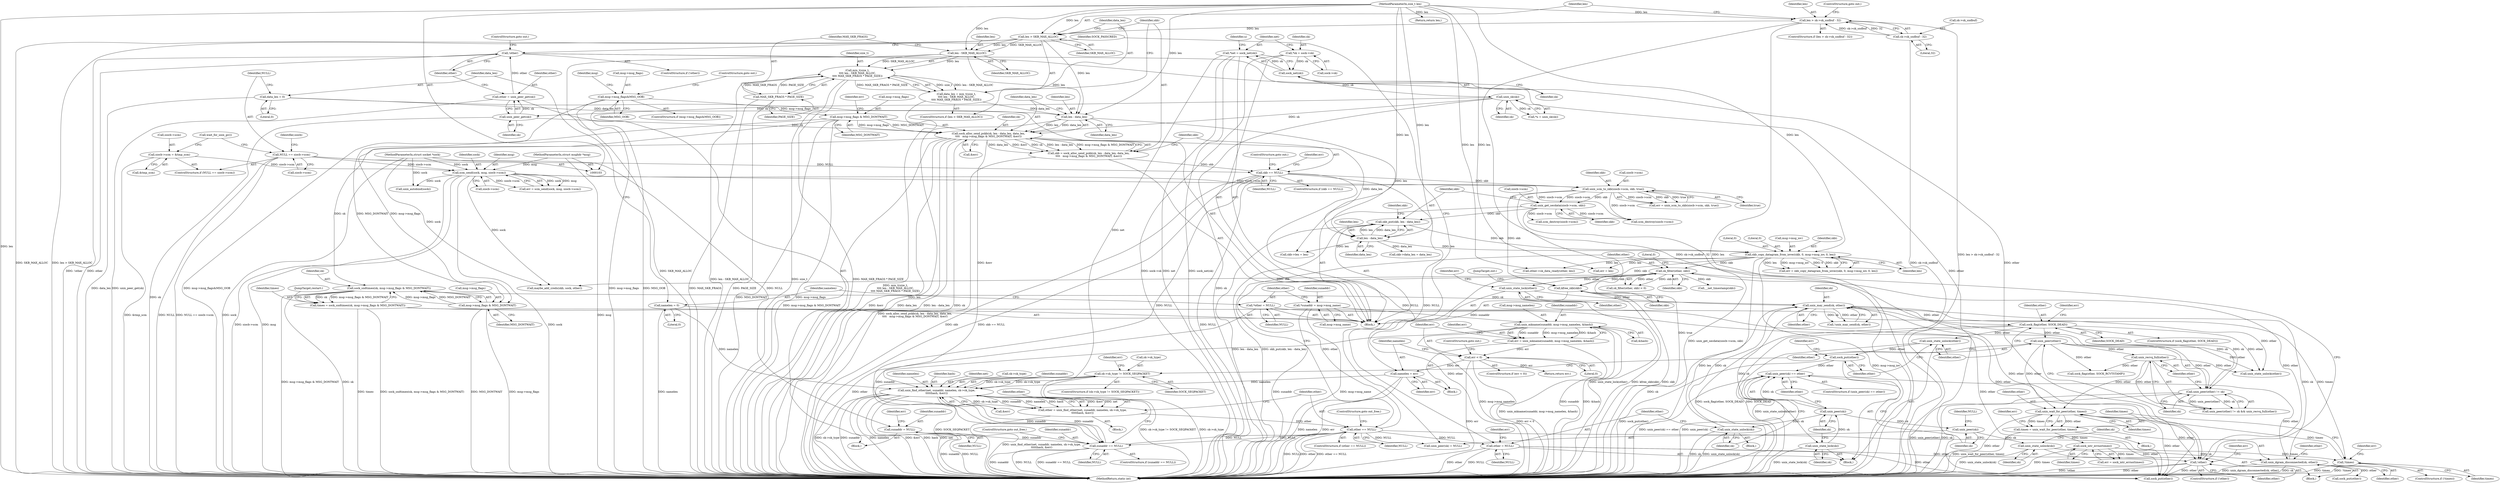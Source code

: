 digraph "0_linux_e0e3cea46d31d23dc40df0a49a7a2c04fe8edfea_0@API" {
"1000566" [label="(Call,kfree_skb(skb))"];
"1000338" [label="(Call,skb_copy_datagram_from_iovec(skb, 0, msg->msg_iov, 0, len))"];
"1000321" [label="(Call,skb_put(skb, len - data_len))"];
"1000316" [label="(Call,unix_get_secdata(siocb->scm, skb))"];
"1000300" [label="(Call,unix_scm_to_skb(siocb->scm, skb, true))"];
"1000169" [label="(Call,scm_send(sock, msg, siocb->scm))"];
"1000105" [label="(MethodParameterIn,struct socket *sock)"];
"1000106" [label="(MethodParameterIn,struct msghdr *msg)"];
"1000155" [label="(Call,NULL == siocb->scm)"];
"1000160" [label="(Call,siocb->scm = &tmp_scm)"];
"1000294" [label="(Call,skb == NULL)"];
"1000278" [label="(Call,skb = sock_alloc_send_pskb(sk, len - data_len, data_len,\n\t\t\t\t   msg->msg_flags & MSG_DONTWAIT, &err))"];
"1000280" [label="(Call,sock_alloc_send_pskb(sk, len - data_len, data_len,\n\t\t\t\t   msg->msg_flags & MSG_DONTWAIT, &err))"];
"1000225" [label="(Call,unix_peer_get(sk))"];
"1000128" [label="(Call,unix_sk(sk))"];
"1000123" [label="(Call,sock_net(sk))"];
"1000115" [label="(Call,*sk = sock->sk)"];
"1000282" [label="(Call,len - data_len)"];
"1000265" [label="(Call,len > SKB_MAX_ALLOC)"];
"1000256" [label="(Call,len > sk->sk_sndbuf - 32)"];
"1000107" [label="(MethodParameterIn,size_t len)"];
"1000258" [label="(Call,sk->sk_sndbuf - 32)"];
"1000272" [label="(Call,len - SKB_MAX_ALLOC)"];
"1000268" [label="(Call,data_len = min_t(size_t,\n\t\t\t\t len - SKB_MAX_ALLOC,\n\t\t\t\t MAX_SKB_FRAGS * PAGE_SIZE))"];
"1000270" [label="(Call,min_t(size_t,\n\t\t\t\t len - SKB_MAX_ALLOC,\n\t\t\t\t MAX_SKB_FRAGS * PAGE_SIZE))"];
"1000275" [label="(Call,MAX_SKB_FRAGS * PAGE_SIZE)"];
"1000151" [label="(Call,data_len = 0)"];
"1000286" [label="(Call,msg->msg_flags & MSG_DONTWAIT)"];
"1000186" [label="(Call,msg->msg_flags&MSG_OOB)"];
"1000323" [label="(Call,len - data_len)"];
"1000391" [label="(Call,sk_filter(other, skb))"];
"1000360" [label="(Call,!other)"];
"1000508" [label="(Call,unix_wait_for_peer(other, timeo))"];
"1000494" [label="(Call,unix_recvq_full(other))"];
"1000491" [label="(Call,unix_peer(other))"];
"1000413" [label="(Call,sock_flag(other, SOCK_DEAD))"];
"1000408" [label="(Call,unix_may_send(sk, other))"];
"1000490" [label="(Call,unix_peer(other) != sk)"];
"1000449" [label="(Call,unix_state_unlock(sk))"];
"1000428" [label="(Call,unix_peer(sk))"];
"1000424" [label="(Call,unix_state_lock(sk))"];
"1000351" [label="(Call,sock_sndtimeo(sk, msg->msg_flags & MSG_DONTWAIT))"];
"1000353" [label="(Call,msg->msg_flags & MSG_DONTWAIT)"];
"1000438" [label="(Call,unix_dgram_disconnected(sk, other))"];
"1000436" [label="(Call,unix_state_unlock(sk))"];
"1000433" [label="(Call,unix_peer(sk))"];
"1000427" [label="(Call,unix_peer(sk) == other)"];
"1000419" [label="(Call,sock_put(other))"];
"1000417" [label="(Call,unix_state_unlock(other))"];
"1000400" [label="(Call,unix_state_lock(other))"];
"1000498" [label="(Call,!timeo)"];
"1000513" [label="(Call,sock_intr_errno(timeo))"];
"1000506" [label="(Call,timeo = unix_wait_for_peer(other, timeo))"];
"1000349" [label="(Call,timeo = sock_sndtimeo(sk, msg->msg_flags & MSG_DONTWAIT))"];
"1000228" [label="(Call,!other)"];
"1000223" [label="(Call,other = unix_peer_get(sk))"];
"1000451" [label="(Call,other = NULL)"];
"1000385" [label="(Call,other == NULL)"];
"1000372" [label="(Call,other = unix_find_other(net, sunaddr, namelen, sk->sk_type,\n\t\t\t\t\thash, &err))"];
"1000374" [label="(Call,unix_find_other(net, sunaddr, namelen, sk->sk_type,\n\t\t\t\t\thash, &err))"];
"1000121" [label="(Call,*net = sock_net(sk))"];
"1000368" [label="(Call,sunaddr == NULL)"];
"1000199" [label="(Call,unix_mkname(sunaddr, msg->msg_namelen, &hash))"];
"1000131" [label="(Call,*sunaddr = msg->msg_name)"];
"1000216" [label="(Call,sunaddr = NULL)"];
"1000141" [label="(Call,namelen = 0)"];
"1000211" [label="(Call,namelen = err)"];
"1000207" [label="(Call,err < 0)"];
"1000197" [label="(Call,err = unix_mkname(sunaddr, msg->msg_namelen, &hash))"];
"1000470" [label="(Call,sk->sk_type != SOCK_SEQPACKET)"];
"1000137" [label="(Call,*other = NULL)"];
"1000292" [label="(Identifier,err)"];
"1000509" [label="(Identifier,other)"];
"1000326" [label="(Call,skb->data_len = data_len)"];
"1000385" [label="(Call,other == NULL)"];
"1000128" [label="(Call,unix_sk(sk))"];
"1000349" [label="(Call,timeo = sock_sndtimeo(sk, msg->msg_flags & MSG_DONTWAIT))"];
"1000220" [label="(Identifier,err)"];
"1000258" [label="(Call,sk->sk_sndbuf - 32)"];
"1000151" [label="(Call,data_len = 0)"];
"1000186" [label="(Call,msg->msg_flags&MSG_OOB)"];
"1000257" [label="(Identifier,len)"];
"1000273" [label="(Identifier,len)"];
"1000362" [label="(Block,)"];
"1000422" [label="(Identifier,err)"];
"1000137" [label="(Call,*other = NULL)"];
"1000212" [label="(Identifier,namelen)"];
"1000270" [label="(Call,min_t(size_t,\n\t\t\t\t len - SKB_MAX_ALLOC,\n\t\t\t\t MAX_SKB_FRAGS * PAGE_SIZE))"];
"1000386" [label="(Identifier,other)"];
"1000373" [label="(Identifier,other)"];
"1000381" [label="(Identifier,hash)"];
"1000301" [label="(Call,siocb->scm)"];
"1000498" [label="(Call,!timeo)"];
"1000117" [label="(Call,sock->sk)"];
"1000277" [label="(Identifier,PAGE_SIZE)"];
"1000141" [label="(Call,namelen = 0)"];
"1000213" [label="(Identifier,err)"];
"1000210" [label="(ControlStructure,goto out;)"];
"1000156" [label="(Identifier,NULL)"];
"1000271" [label="(Identifier,size_t)"];
"1000290" [label="(Identifier,MSG_DONTWAIT)"];
"1000494" [label="(Call,unix_recvq_full(other))"];
"1000390" [label="(Call,sk_filter(other, skb) < 0)"];
"1000441" [label="(Call,sock_put(other))"];
"1000124" [label="(Identifier,sk)"];
"1000511" [label="(Call,err = sock_intr_errno(timeo))"];
"1000211" [label="(Call,namelen = err)"];
"1000410" [label="(Identifier,other)"];
"1000217" [label="(Identifier,sunaddr)"];
"1000573" [label="(Call,scm_destroy(siocb->scm))"];
"1000344" [label="(Literal,0)"];
"1000162" [label="(Identifier,siocb)"];
"1000265" [label="(Call,len > SKB_MAX_ALLOC)"];
"1000304" [label="(Identifier,skb)"];
"1000470" [label="(Call,sk->sk_type != SOCK_SEQPACKET)"];
"1000514" [label="(Identifier,timeo)"];
"1000228" [label="(Call,!other)"];
"1000275" [label="(Call,MAX_SKB_FRAGS * PAGE_SIZE)"];
"1000116" [label="(Identifier,sk)"];
"1000426" [label="(ControlStructure,if (unix_peer(sk) == other))"];
"1000154" [label="(ControlStructure,if (NULL == siocb->scm))"];
"1000115" [label="(Call,*sk = sock->sk)"];
"1000571" [label="(Call,sock_put(other))"];
"1000510" [label="(Identifier,timeo)"];
"1000170" [label="(Identifier,sock)"];
"1000132" [label="(Identifier,sunaddr)"];
"1000234" [label="(Identifier,SOCK_PASSCRED)"];
"1000209" [label="(Literal,0)"];
"1000431" [label="(Block,)"];
"1000328" [label="(Identifier,skb)"];
"1000352" [label="(Identifier,sk)"];
"1000123" [label="(Call,sock_net(sk))"];
"1000227" [label="(ControlStructure,if (!other))"];
"1000568" [label="(JumpTarget,out:)"];
"1000325" [label="(Identifier,data_len)"];
"1000512" [label="(Identifier,err)"];
"1000126" [label="(Call,*u = unix_sk(sk))"];
"1000287" [label="(Call,msg->msg_flags)"];
"1000321" [label="(Call,skb_put(skb, len - data_len))"];
"1000247" [label="(Call,unix_autobind(sock))"];
"1000495" [label="(Identifier,other)"];
"1000401" [label="(Identifier,other)"];
"1000367" [label="(ControlStructure,if (sunaddr == NULL))"];
"1000297" [label="(ControlStructure,goto out;)"];
"1000291" [label="(Call,&err)"];
"1000167" [label="(Call,err = scm_send(sock, msg, siocb->scm))"];
"1000256" [label="(Call,len > sk->sk_sndbuf - 32)"];
"1000331" [label="(Call,skb->len = len)"];
"1000513" [label="(Call,sock_intr_errno(timeo))"];
"1000496" [label="(Block,)"];
"1000215" [label="(Block,)"];
"1000371" [label="(ControlStructure,goto out_free;)"];
"1000143" [label="(Literal,0)"];
"1000206" [label="(ControlStructure,if (err < 0))"];
"1000171" [label="(Identifier,msg)"];
"1000414" [label="(Identifier,other)"];
"1000323" [label="(Call,len - data_len)"];
"1000453" [label="(Identifier,NULL)"];
"1000340" [label="(Literal,0)"];
"1000432" [label="(Call,unix_peer(sk) = NULL)"];
"1000161" [label="(Call,siocb->scm)"];
"1000142" [label="(Identifier,namelen)"];
"1000164" [label="(Call,&tmp_scm)"];
"1000160" [label="(Call,siocb->scm = &tmp_scm)"];
"1000169" [label="(Call,scm_send(sock, msg, siocb->scm))"];
"1000216" [label="(Call,sunaddr = NULL)"];
"1000492" [label="(Identifier,other)"];
"1000200" [label="(Identifier,sunaddr)"];
"1000264" [label="(ControlStructure,if (len > SKB_MAX_ALLOC))"];
"1000477" [label="(Identifier,err)"];
"1000452" [label="(Identifier,other)"];
"1000375" [label="(Identifier,net)"];
"1000341" [label="(Call,msg->msg_iov)"];
"1000489" [label="(Call,unix_peer(other) != sk && unix_recvq_full(other))"];
"1000433" [label="(Call,unix_peer(sk))"];
"1000451" [label="(Call,other = NULL)"];
"1000407" [label="(Call,!unix_may_send(sk, other))"];
"1000428" [label="(Call,unix_peer(sk))"];
"1000400" [label="(Call,unix_state_lock(other))"];
"1000272" [label="(Call,len - SKB_MAX_ALLOC)"];
"1000226" [label="(Identifier,sk)"];
"1000263" [label="(ControlStructure,goto out;)"];
"1000438" [label="(Call,unix_dgram_disconnected(sk, other))"];
"1000361" [label="(Identifier,other)"];
"1000378" [label="(Call,sk->sk_type)"];
"1000521" [label="(Call,sock_flag(other, SOCK_RCVTSTAMP))"];
"1000351" [label="(Call,sock_sndtimeo(sk, msg->msg_flags & MSG_DONTWAIT))"];
"1000425" [label="(Identifier,sk)"];
"1000296" [label="(Identifier,NULL)"];
"1000285" [label="(Identifier,data_len)"];
"1000436" [label="(Call,unix_state_unlock(sk))"];
"1000279" [label="(Identifier,skb)"];
"1000497" [label="(ControlStructure,if (!timeo))"];
"1000387" [label="(Identifier,NULL)"];
"1000370" [label="(Identifier,NULL)"];
"1000437" [label="(Identifier,sk)"];
"1000224" [label="(Identifier,other)"];
"1000490" [label="(Call,unix_peer(other) != sk)"];
"1000427" [label="(Call,unix_peer(sk) == other)"];
"1000345" [label="(Identifier,len)"];
"1000491" [label="(Call,unix_peer(other))"];
"1000122" [label="(Identifier,net)"];
"1000281" [label="(Identifier,sk)"];
"1000294" [label="(Call,skb == NULL)"];
"1000360" [label="(Call,!other)"];
"1000372" [label="(Call,other = unix_find_other(net, sunaddr, namelen, sk->sk_type,\n\t\t\t\t\thash, &err))"];
"1000448" [label="(Block,)"];
"1000155" [label="(Call,NULL == siocb->scm)"];
"1000157" [label="(Call,siocb->scm)"];
"1000204" [label="(Call,&hash)"];
"1000305" [label="(Identifier,true)"];
"1000190" [label="(Identifier,MSG_OOB)"];
"1000359" [label="(ControlStructure,if (!other))"];
"1000474" [label="(Identifier,SOCK_SEQPACKET)"];
"1000449" [label="(Call,unix_state_unlock(sk))"];
"1000108" [label="(Block,)"];
"1000354" [label="(Call,msg->msg_flags)"];
"1000320" [label="(Identifier,skb)"];
"1000299" [label="(Identifier,err)"];
"1000393" [label="(Identifier,skb)"];
"1000409" [label="(Identifier,sk)"];
"1000300" [label="(Call,unix_scm_to_skb(siocb->scm, skb, true))"];
"1000153" [label="(Literal,0)"];
"1000230" [label="(ControlStructure,goto out;)"];
"1000376" [label="(Identifier,sunaddr)"];
"1000131" [label="(Call,*sunaddr = msg->msg_name)"];
"1000567" [label="(Identifier,skb)"];
"1000107" [label="(MethodParameterIn,size_t len)"];
"1000560" [label="(Return,return len;)"];
"1000127" [label="(Identifier,u)"];
"1000133" [label="(Call,msg->msg_name)"];
"1000106" [label="(MethodParameterIn,struct msghdr *msg)"];
"1000563" [label="(Call,unix_state_unlock(other))"];
"1000282" [label="(Call,len - data_len)"];
"1000269" [label="(Identifier,data_len)"];
"1000338" [label="(Call,skb_copy_datagram_from_iovec(skb, 0, msg->msg_iov, 0, len))"];
"1000507" [label="(Identifier,timeo)"];
"1000268" [label="(Call,data_len = min_t(size_t,\n\t\t\t\t len - SKB_MAX_ALLOC,\n\t\t\t\t MAX_SKB_FRAGS * PAGE_SIZE))"];
"1000358" [label="(JumpTarget,restart:)"];
"1000283" [label="(Identifier,len)"];
"1000368" [label="(Call,sunaddr == NULL)"];
"1000274" [label="(Identifier,SKB_MAX_ALLOC)"];
"1000280" [label="(Call,sock_alloc_send_pskb(sk, len - data_len, data_len,\n\t\t\t\t   msg->msg_flags & MSG_DONTWAIT, &err))"];
"1000152" [label="(Identifier,data_len)"];
"1000408" [label="(Call,unix_may_send(sk, other))"];
"1000420" [label="(Identifier,other)"];
"1000276" [label="(Identifier,MAX_SKB_FRAGS)"];
"1000524" [label="(Call,__net_timestamp(skb))"];
"1000417" [label="(Call,unix_state_unlock(other))"];
"1000317" [label="(Call,siocb->scm)"];
"1000105" [label="(MethodParameterIn,struct socket *sock)"];
"1000336" [label="(Call,err = skb_copy_datagram_from_iovec(skb, 0, msg->msg_iov, 0, len))"];
"1000394" [label="(Literal,0)"];
"1000259" [label="(Call,sk->sk_sndbuf)"];
"1000208" [label="(Identifier,err)"];
"1000262" [label="(Literal,32)"];
"1000403" [label="(Identifier,err)"];
"1000121" [label="(Call,*net = sock_net(sk))"];
"1000579" [label="(MethodReturn,static int)"];
"1000384" [label="(ControlStructure,if (other == NULL))"];
"1000324" [label="(Identifier,len)"];
"1000392" [label="(Identifier,other)"];
"1000364" [label="(Identifier,err)"];
"1000369" [label="(Identifier,sunaddr)"];
"1000278" [label="(Call,skb = sock_alloc_send_pskb(sk, len - data_len, data_len,\n\t\t\t\t   msg->msg_flags & MSG_DONTWAIT, &err))"];
"1000439" [label="(Identifier,sk)"];
"1000197" [label="(Call,err = unix_mkname(sunaddr, msg->msg_namelen, &hash))"];
"1000166" [label="(Call,wait_for_unix_gc())"];
"1000139" [label="(Identifier,NULL)"];
"1000388" [label="(ControlStructure,goto out_free;)"];
"1000382" [label="(Call,&err)"];
"1000198" [label="(Identifier,err)"];
"1000413" [label="(Call,sock_flag(other, SOCK_DEAD))"];
"1000196" [label="(Block,)"];
"1000374" [label="(Call,unix_find_other(net, sunaddr, namelen, sk->sk_type,\n\t\t\t\t\thash, &err))"];
"1000316" [label="(Call,unix_get_secdata(siocb->scm, skb))"];
"1000526" [label="(Call,maybe_add_creds(skb, sock, other))"];
"1000267" [label="(Identifier,SKB_MAX_ALLOC)"];
"1000191" [label="(ControlStructure,goto out;)"];
"1000577" [label="(Return,return err;)"];
"1000424" [label="(Call,unix_state_lock(sk))"];
"1000223" [label="(Call,other = unix_peer_get(sk))"];
"1000194" [label="(Identifier,msg)"];
"1000416" [label="(Block,)"];
"1000284" [label="(Identifier,data_len)"];
"1000225" [label="(Call,unix_peer_get(sk))"];
"1000295" [label="(Identifier,skb)"];
"1000499" [label="(Identifier,timeo)"];
"1000502" [label="(Identifier,err)"];
"1000286" [label="(Call,msg->msg_flags & MSG_DONTWAIT)"];
"1000471" [label="(Call,sk->sk_type)"];
"1000353" [label="(Call,msg->msg_flags & MSG_DONTWAIT)"];
"1000418" [label="(Identifier,other)"];
"1000138" [label="(Identifier,other)"];
"1000298" [label="(Call,err = unix_scm_to_skb(siocb->scm, skb, true))"];
"1000391" [label="(Call,sk_filter(other, skb))"];
"1000419" [label="(Call,sock_put(other))"];
"1000396" [label="(Call,err = len)"];
"1000129" [label="(Identifier,sk)"];
"1000229" [label="(Identifier,other)"];
"1000266" [label="(Identifier,len)"];
"1000556" [label="(Call,scm_destroy(siocb->scm))"];
"1000508" [label="(Call,unix_wait_for_peer(other, timeo))"];
"1000207" [label="(Call,err < 0)"];
"1000187" [label="(Call,msg->msg_flags)"];
"1000506" [label="(Call,timeo = unix_wait_for_peer(other, timeo))"];
"1000293" [label="(ControlStructure,if (skb == NULL))"];
"1000377" [label="(Identifier,namelen)"];
"1000255" [label="(ControlStructure,if (len > sk->sk_sndbuf - 32))"];
"1000429" [label="(Identifier,sk)"];
"1000322" [label="(Identifier,skb)"];
"1000551" [label="(Call,other->sk_data_ready(other, len))"];
"1000493" [label="(Identifier,sk)"];
"1000350" [label="(Identifier,timeo)"];
"1000434" [label="(Identifier,sk)"];
"1000201" [label="(Call,msg->msg_namelen)"];
"1000450" [label="(Identifier,sk)"];
"1000430" [label="(Identifier,other)"];
"1000412" [label="(ControlStructure,if (sock_flag(other, SOCK_DEAD)))"];
"1000440" [label="(Identifier,other)"];
"1000357" [label="(Identifier,MSG_DONTWAIT)"];
"1000455" [label="(Identifier,err)"];
"1000218" [label="(Identifier,NULL)"];
"1000566" [label="(Call,kfree_skb(skb))"];
"1000339" [label="(Identifier,skb)"];
"1000469" [label="(ControlStructure,if (sk->sk_type != SOCK_SEQPACKET))"];
"1000415" [label="(Identifier,SOCK_DEAD)"];
"1000459" [label="(Identifier,err)"];
"1000172" [label="(Call,siocb->scm)"];
"1000185" [label="(ControlStructure,if (msg->msg_flags&MSG_OOB))"];
"1000442" [label="(Identifier,other)"];
"1000199" [label="(Call,unix_mkname(sunaddr, msg->msg_namelen, &hash))"];
"1000435" [label="(Identifier,NULL)"];
"1000566" -> "1000108"  [label="AST: "];
"1000566" -> "1000567"  [label="CFG: "];
"1000567" -> "1000566"  [label="AST: "];
"1000568" -> "1000566"  [label="CFG: "];
"1000566" -> "1000579"  [label="DDG: kfree_skb(skb)"];
"1000566" -> "1000579"  [label="DDG: skb"];
"1000338" -> "1000566"  [label="DDG: skb"];
"1000300" -> "1000566"  [label="DDG: skb"];
"1000391" -> "1000566"  [label="DDG: skb"];
"1000338" -> "1000336"  [label="AST: "];
"1000338" -> "1000345"  [label="CFG: "];
"1000339" -> "1000338"  [label="AST: "];
"1000340" -> "1000338"  [label="AST: "];
"1000341" -> "1000338"  [label="AST: "];
"1000344" -> "1000338"  [label="AST: "];
"1000345" -> "1000338"  [label="AST: "];
"1000336" -> "1000338"  [label="CFG: "];
"1000338" -> "1000579"  [label="DDG: len"];
"1000338" -> "1000579"  [label="DDG: msg->msg_iov"];
"1000338" -> "1000336"  [label="DDG: len"];
"1000338" -> "1000336"  [label="DDG: msg->msg_iov"];
"1000338" -> "1000336"  [label="DDG: 0"];
"1000338" -> "1000336"  [label="DDG: skb"];
"1000321" -> "1000338"  [label="DDG: skb"];
"1000107" -> "1000338"  [label="DDG: len"];
"1000323" -> "1000338"  [label="DDG: len"];
"1000338" -> "1000391"  [label="DDG: skb"];
"1000338" -> "1000396"  [label="DDG: len"];
"1000338" -> "1000551"  [label="DDG: len"];
"1000321" -> "1000108"  [label="AST: "];
"1000321" -> "1000323"  [label="CFG: "];
"1000322" -> "1000321"  [label="AST: "];
"1000323" -> "1000321"  [label="AST: "];
"1000328" -> "1000321"  [label="CFG: "];
"1000321" -> "1000579"  [label="DDG: len - data_len"];
"1000321" -> "1000579"  [label="DDG: skb_put(skb, len - data_len)"];
"1000316" -> "1000321"  [label="DDG: skb"];
"1000323" -> "1000321"  [label="DDG: len"];
"1000323" -> "1000321"  [label="DDG: data_len"];
"1000316" -> "1000108"  [label="AST: "];
"1000316" -> "1000320"  [label="CFG: "];
"1000317" -> "1000316"  [label="AST: "];
"1000320" -> "1000316"  [label="AST: "];
"1000322" -> "1000316"  [label="CFG: "];
"1000316" -> "1000579"  [label="DDG: unix_get_secdata(siocb->scm, skb)"];
"1000300" -> "1000316"  [label="DDG: siocb->scm"];
"1000300" -> "1000316"  [label="DDG: skb"];
"1000316" -> "1000556"  [label="DDG: siocb->scm"];
"1000316" -> "1000573"  [label="DDG: siocb->scm"];
"1000300" -> "1000298"  [label="AST: "];
"1000300" -> "1000305"  [label="CFG: "];
"1000301" -> "1000300"  [label="AST: "];
"1000304" -> "1000300"  [label="AST: "];
"1000305" -> "1000300"  [label="AST: "];
"1000298" -> "1000300"  [label="CFG: "];
"1000300" -> "1000579"  [label="DDG: true"];
"1000300" -> "1000298"  [label="DDG: siocb->scm"];
"1000300" -> "1000298"  [label="DDG: skb"];
"1000300" -> "1000298"  [label="DDG: true"];
"1000169" -> "1000300"  [label="DDG: siocb->scm"];
"1000294" -> "1000300"  [label="DDG: skb"];
"1000300" -> "1000573"  [label="DDG: siocb->scm"];
"1000169" -> "1000167"  [label="AST: "];
"1000169" -> "1000172"  [label="CFG: "];
"1000170" -> "1000169"  [label="AST: "];
"1000171" -> "1000169"  [label="AST: "];
"1000172" -> "1000169"  [label="AST: "];
"1000167" -> "1000169"  [label="CFG: "];
"1000169" -> "1000579"  [label="DDG: siocb->scm"];
"1000169" -> "1000579"  [label="DDG: msg"];
"1000169" -> "1000579"  [label="DDG: sock"];
"1000169" -> "1000167"  [label="DDG: sock"];
"1000169" -> "1000167"  [label="DDG: msg"];
"1000169" -> "1000167"  [label="DDG: siocb->scm"];
"1000105" -> "1000169"  [label="DDG: sock"];
"1000106" -> "1000169"  [label="DDG: msg"];
"1000155" -> "1000169"  [label="DDG: siocb->scm"];
"1000160" -> "1000169"  [label="DDG: siocb->scm"];
"1000169" -> "1000247"  [label="DDG: sock"];
"1000169" -> "1000526"  [label="DDG: sock"];
"1000169" -> "1000573"  [label="DDG: siocb->scm"];
"1000105" -> "1000103"  [label="AST: "];
"1000105" -> "1000579"  [label="DDG: sock"];
"1000105" -> "1000247"  [label="DDG: sock"];
"1000105" -> "1000526"  [label="DDG: sock"];
"1000106" -> "1000103"  [label="AST: "];
"1000106" -> "1000579"  [label="DDG: msg"];
"1000155" -> "1000154"  [label="AST: "];
"1000155" -> "1000157"  [label="CFG: "];
"1000156" -> "1000155"  [label="AST: "];
"1000157" -> "1000155"  [label="AST: "];
"1000162" -> "1000155"  [label="CFG: "];
"1000166" -> "1000155"  [label="CFG: "];
"1000155" -> "1000579"  [label="DDG: NULL == siocb->scm"];
"1000155" -> "1000579"  [label="DDG: NULL"];
"1000155" -> "1000216"  [label="DDG: NULL"];
"1000155" -> "1000294"  [label="DDG: NULL"];
"1000160" -> "1000154"  [label="AST: "];
"1000160" -> "1000164"  [label="CFG: "];
"1000161" -> "1000160"  [label="AST: "];
"1000164" -> "1000160"  [label="AST: "];
"1000166" -> "1000160"  [label="CFG: "];
"1000160" -> "1000579"  [label="DDG: &tmp_scm"];
"1000294" -> "1000293"  [label="AST: "];
"1000294" -> "1000296"  [label="CFG: "];
"1000295" -> "1000294"  [label="AST: "];
"1000296" -> "1000294"  [label="AST: "];
"1000297" -> "1000294"  [label="CFG: "];
"1000299" -> "1000294"  [label="CFG: "];
"1000294" -> "1000579"  [label="DDG: skb == NULL"];
"1000294" -> "1000579"  [label="DDG: NULL"];
"1000294" -> "1000579"  [label="DDG: skb"];
"1000278" -> "1000294"  [label="DDG: skb"];
"1000294" -> "1000368"  [label="DDG: NULL"];
"1000294" -> "1000432"  [label="DDG: NULL"];
"1000294" -> "1000451"  [label="DDG: NULL"];
"1000278" -> "1000108"  [label="AST: "];
"1000278" -> "1000280"  [label="CFG: "];
"1000279" -> "1000278"  [label="AST: "];
"1000280" -> "1000278"  [label="AST: "];
"1000295" -> "1000278"  [label="CFG: "];
"1000278" -> "1000579"  [label="DDG: sock_alloc_send_pskb(sk, len - data_len, data_len,\n\t\t\t\t   msg->msg_flags & MSG_DONTWAIT, &err)"];
"1000280" -> "1000278"  [label="DDG: data_len"];
"1000280" -> "1000278"  [label="DDG: &err"];
"1000280" -> "1000278"  [label="DDG: sk"];
"1000280" -> "1000278"  [label="DDG: len - data_len"];
"1000280" -> "1000278"  [label="DDG: msg->msg_flags & MSG_DONTWAIT"];
"1000280" -> "1000291"  [label="CFG: "];
"1000281" -> "1000280"  [label="AST: "];
"1000282" -> "1000280"  [label="AST: "];
"1000285" -> "1000280"  [label="AST: "];
"1000286" -> "1000280"  [label="AST: "];
"1000291" -> "1000280"  [label="AST: "];
"1000280" -> "1000579"  [label="DDG: msg->msg_flags & MSG_DONTWAIT"];
"1000280" -> "1000579"  [label="DDG: &err"];
"1000280" -> "1000579"  [label="DDG: data_len"];
"1000280" -> "1000579"  [label="DDG: len - data_len"];
"1000280" -> "1000579"  [label="DDG: sk"];
"1000225" -> "1000280"  [label="DDG: sk"];
"1000128" -> "1000280"  [label="DDG: sk"];
"1000282" -> "1000280"  [label="DDG: len"];
"1000282" -> "1000280"  [label="DDG: data_len"];
"1000286" -> "1000280"  [label="DDG: msg->msg_flags"];
"1000286" -> "1000280"  [label="DDG: MSG_DONTWAIT"];
"1000280" -> "1000323"  [label="DDG: data_len"];
"1000280" -> "1000351"  [label="DDG: sk"];
"1000280" -> "1000374"  [label="DDG: &err"];
"1000225" -> "1000223"  [label="AST: "];
"1000225" -> "1000226"  [label="CFG: "];
"1000226" -> "1000225"  [label="AST: "];
"1000223" -> "1000225"  [label="CFG: "];
"1000225" -> "1000579"  [label="DDG: sk"];
"1000225" -> "1000223"  [label="DDG: sk"];
"1000128" -> "1000225"  [label="DDG: sk"];
"1000128" -> "1000126"  [label="AST: "];
"1000128" -> "1000129"  [label="CFG: "];
"1000129" -> "1000128"  [label="AST: "];
"1000126" -> "1000128"  [label="CFG: "];
"1000128" -> "1000579"  [label="DDG: sk"];
"1000128" -> "1000126"  [label="DDG: sk"];
"1000123" -> "1000128"  [label="DDG: sk"];
"1000123" -> "1000121"  [label="AST: "];
"1000123" -> "1000124"  [label="CFG: "];
"1000124" -> "1000123"  [label="AST: "];
"1000121" -> "1000123"  [label="CFG: "];
"1000123" -> "1000121"  [label="DDG: sk"];
"1000115" -> "1000123"  [label="DDG: sk"];
"1000115" -> "1000108"  [label="AST: "];
"1000115" -> "1000117"  [label="CFG: "];
"1000116" -> "1000115"  [label="AST: "];
"1000117" -> "1000115"  [label="AST: "];
"1000122" -> "1000115"  [label="CFG: "];
"1000115" -> "1000579"  [label="DDG: sock->sk"];
"1000282" -> "1000284"  [label="CFG: "];
"1000283" -> "1000282"  [label="AST: "];
"1000284" -> "1000282"  [label="AST: "];
"1000285" -> "1000282"  [label="CFG: "];
"1000282" -> "1000579"  [label="DDG: len"];
"1000265" -> "1000282"  [label="DDG: len"];
"1000272" -> "1000282"  [label="DDG: len"];
"1000107" -> "1000282"  [label="DDG: len"];
"1000268" -> "1000282"  [label="DDG: data_len"];
"1000151" -> "1000282"  [label="DDG: data_len"];
"1000282" -> "1000323"  [label="DDG: len"];
"1000265" -> "1000264"  [label="AST: "];
"1000265" -> "1000267"  [label="CFG: "];
"1000266" -> "1000265"  [label="AST: "];
"1000267" -> "1000265"  [label="AST: "];
"1000269" -> "1000265"  [label="CFG: "];
"1000279" -> "1000265"  [label="CFG: "];
"1000265" -> "1000579"  [label="DDG: len > SKB_MAX_ALLOC"];
"1000265" -> "1000579"  [label="DDG: SKB_MAX_ALLOC"];
"1000256" -> "1000265"  [label="DDG: len"];
"1000107" -> "1000265"  [label="DDG: len"];
"1000265" -> "1000272"  [label="DDG: len"];
"1000265" -> "1000272"  [label="DDG: SKB_MAX_ALLOC"];
"1000256" -> "1000255"  [label="AST: "];
"1000256" -> "1000258"  [label="CFG: "];
"1000257" -> "1000256"  [label="AST: "];
"1000258" -> "1000256"  [label="AST: "];
"1000263" -> "1000256"  [label="CFG: "];
"1000266" -> "1000256"  [label="CFG: "];
"1000256" -> "1000579"  [label="DDG: sk->sk_sndbuf - 32"];
"1000256" -> "1000579"  [label="DDG: len"];
"1000256" -> "1000579"  [label="DDG: len > sk->sk_sndbuf - 32"];
"1000107" -> "1000256"  [label="DDG: len"];
"1000258" -> "1000256"  [label="DDG: sk->sk_sndbuf"];
"1000258" -> "1000256"  [label="DDG: 32"];
"1000107" -> "1000103"  [label="AST: "];
"1000107" -> "1000579"  [label="DDG: len"];
"1000107" -> "1000272"  [label="DDG: len"];
"1000107" -> "1000323"  [label="DDG: len"];
"1000107" -> "1000331"  [label="DDG: len"];
"1000107" -> "1000396"  [label="DDG: len"];
"1000107" -> "1000551"  [label="DDG: len"];
"1000107" -> "1000560"  [label="DDG: len"];
"1000258" -> "1000262"  [label="CFG: "];
"1000259" -> "1000258"  [label="AST: "];
"1000262" -> "1000258"  [label="AST: "];
"1000258" -> "1000579"  [label="DDG: sk->sk_sndbuf"];
"1000272" -> "1000270"  [label="AST: "];
"1000272" -> "1000274"  [label="CFG: "];
"1000273" -> "1000272"  [label="AST: "];
"1000274" -> "1000272"  [label="AST: "];
"1000276" -> "1000272"  [label="CFG: "];
"1000272" -> "1000579"  [label="DDG: SKB_MAX_ALLOC"];
"1000272" -> "1000270"  [label="DDG: len"];
"1000272" -> "1000270"  [label="DDG: SKB_MAX_ALLOC"];
"1000268" -> "1000264"  [label="AST: "];
"1000268" -> "1000270"  [label="CFG: "];
"1000269" -> "1000268"  [label="AST: "];
"1000270" -> "1000268"  [label="AST: "];
"1000279" -> "1000268"  [label="CFG: "];
"1000268" -> "1000579"  [label="DDG: min_t(size_t,\n\t\t\t\t len - SKB_MAX_ALLOC,\n\t\t\t\t MAX_SKB_FRAGS * PAGE_SIZE)"];
"1000270" -> "1000268"  [label="DDG: size_t"];
"1000270" -> "1000268"  [label="DDG: len - SKB_MAX_ALLOC"];
"1000270" -> "1000268"  [label="DDG: MAX_SKB_FRAGS * PAGE_SIZE"];
"1000270" -> "1000275"  [label="CFG: "];
"1000271" -> "1000270"  [label="AST: "];
"1000275" -> "1000270"  [label="AST: "];
"1000270" -> "1000579"  [label="DDG: MAX_SKB_FRAGS * PAGE_SIZE"];
"1000270" -> "1000579"  [label="DDG: len - SKB_MAX_ALLOC"];
"1000270" -> "1000579"  [label="DDG: size_t"];
"1000275" -> "1000270"  [label="DDG: MAX_SKB_FRAGS"];
"1000275" -> "1000270"  [label="DDG: PAGE_SIZE"];
"1000275" -> "1000277"  [label="CFG: "];
"1000276" -> "1000275"  [label="AST: "];
"1000277" -> "1000275"  [label="AST: "];
"1000275" -> "1000579"  [label="DDG: MAX_SKB_FRAGS"];
"1000275" -> "1000579"  [label="DDG: PAGE_SIZE"];
"1000151" -> "1000108"  [label="AST: "];
"1000151" -> "1000153"  [label="CFG: "];
"1000152" -> "1000151"  [label="AST: "];
"1000153" -> "1000151"  [label="AST: "];
"1000156" -> "1000151"  [label="CFG: "];
"1000151" -> "1000579"  [label="DDG: data_len"];
"1000286" -> "1000290"  [label="CFG: "];
"1000287" -> "1000286"  [label="AST: "];
"1000290" -> "1000286"  [label="AST: "];
"1000292" -> "1000286"  [label="CFG: "];
"1000286" -> "1000579"  [label="DDG: MSG_DONTWAIT"];
"1000286" -> "1000579"  [label="DDG: msg->msg_flags"];
"1000186" -> "1000286"  [label="DDG: msg->msg_flags"];
"1000286" -> "1000353"  [label="DDG: msg->msg_flags"];
"1000286" -> "1000353"  [label="DDG: MSG_DONTWAIT"];
"1000186" -> "1000185"  [label="AST: "];
"1000186" -> "1000190"  [label="CFG: "];
"1000187" -> "1000186"  [label="AST: "];
"1000190" -> "1000186"  [label="AST: "];
"1000191" -> "1000186"  [label="CFG: "];
"1000194" -> "1000186"  [label="CFG: "];
"1000186" -> "1000579"  [label="DDG: msg->msg_flags&MSG_OOB"];
"1000186" -> "1000579"  [label="DDG: msg->msg_flags"];
"1000186" -> "1000579"  [label="DDG: MSG_OOB"];
"1000323" -> "1000325"  [label="CFG: "];
"1000324" -> "1000323"  [label="AST: "];
"1000325" -> "1000323"  [label="AST: "];
"1000323" -> "1000326"  [label="DDG: data_len"];
"1000323" -> "1000331"  [label="DDG: len"];
"1000391" -> "1000390"  [label="AST: "];
"1000391" -> "1000393"  [label="CFG: "];
"1000392" -> "1000391"  [label="AST: "];
"1000393" -> "1000391"  [label="AST: "];
"1000394" -> "1000391"  [label="CFG: "];
"1000391" -> "1000579"  [label="DDG: other"];
"1000391" -> "1000390"  [label="DDG: other"];
"1000391" -> "1000390"  [label="DDG: skb"];
"1000360" -> "1000391"  [label="DDG: other"];
"1000385" -> "1000391"  [label="DDG: other"];
"1000391" -> "1000400"  [label="DDG: other"];
"1000391" -> "1000524"  [label="DDG: skb"];
"1000391" -> "1000526"  [label="DDG: skb"];
"1000391" -> "1000571"  [label="DDG: other"];
"1000360" -> "1000359"  [label="AST: "];
"1000360" -> "1000361"  [label="CFG: "];
"1000361" -> "1000360"  [label="AST: "];
"1000364" -> "1000360"  [label="CFG: "];
"1000392" -> "1000360"  [label="CFG: "];
"1000360" -> "1000579"  [label="DDG: other"];
"1000360" -> "1000579"  [label="DDG: !other"];
"1000508" -> "1000360"  [label="DDG: other"];
"1000228" -> "1000360"  [label="DDG: other"];
"1000451" -> "1000360"  [label="DDG: other"];
"1000137" -> "1000360"  [label="DDG: other"];
"1000360" -> "1000571"  [label="DDG: other"];
"1000508" -> "1000506"  [label="AST: "];
"1000508" -> "1000510"  [label="CFG: "];
"1000509" -> "1000508"  [label="AST: "];
"1000510" -> "1000508"  [label="AST: "];
"1000506" -> "1000508"  [label="CFG: "];
"1000508" -> "1000579"  [label="DDG: other"];
"1000508" -> "1000506"  [label="DDG: other"];
"1000508" -> "1000506"  [label="DDG: timeo"];
"1000494" -> "1000508"  [label="DDG: other"];
"1000491" -> "1000508"  [label="DDG: other"];
"1000498" -> "1000508"  [label="DDG: timeo"];
"1000508" -> "1000571"  [label="DDG: other"];
"1000494" -> "1000489"  [label="AST: "];
"1000494" -> "1000495"  [label="CFG: "];
"1000495" -> "1000494"  [label="AST: "];
"1000489" -> "1000494"  [label="CFG: "];
"1000494" -> "1000489"  [label="DDG: other"];
"1000491" -> "1000494"  [label="DDG: other"];
"1000494" -> "1000521"  [label="DDG: other"];
"1000494" -> "1000563"  [label="DDG: other"];
"1000491" -> "1000490"  [label="AST: "];
"1000491" -> "1000492"  [label="CFG: "];
"1000492" -> "1000491"  [label="AST: "];
"1000493" -> "1000491"  [label="CFG: "];
"1000491" -> "1000490"  [label="DDG: other"];
"1000413" -> "1000491"  [label="DDG: other"];
"1000491" -> "1000521"  [label="DDG: other"];
"1000491" -> "1000563"  [label="DDG: other"];
"1000413" -> "1000412"  [label="AST: "];
"1000413" -> "1000415"  [label="CFG: "];
"1000414" -> "1000413"  [label="AST: "];
"1000415" -> "1000413"  [label="AST: "];
"1000418" -> "1000413"  [label="CFG: "];
"1000459" -> "1000413"  [label="CFG: "];
"1000413" -> "1000579"  [label="DDG: sock_flag(other, SOCK_DEAD)"];
"1000413" -> "1000579"  [label="DDG: SOCK_DEAD"];
"1000408" -> "1000413"  [label="DDG: other"];
"1000413" -> "1000417"  [label="DDG: other"];
"1000413" -> "1000563"  [label="DDG: other"];
"1000408" -> "1000407"  [label="AST: "];
"1000408" -> "1000410"  [label="CFG: "];
"1000409" -> "1000408"  [label="AST: "];
"1000410" -> "1000408"  [label="AST: "];
"1000407" -> "1000408"  [label="CFG: "];
"1000408" -> "1000579"  [label="DDG: sk"];
"1000408" -> "1000407"  [label="DDG: sk"];
"1000408" -> "1000407"  [label="DDG: other"];
"1000490" -> "1000408"  [label="DDG: sk"];
"1000449" -> "1000408"  [label="DDG: sk"];
"1000351" -> "1000408"  [label="DDG: sk"];
"1000438" -> "1000408"  [label="DDG: sk"];
"1000400" -> "1000408"  [label="DDG: other"];
"1000408" -> "1000424"  [label="DDG: sk"];
"1000408" -> "1000490"  [label="DDG: sk"];
"1000408" -> "1000563"  [label="DDG: other"];
"1000490" -> "1000489"  [label="AST: "];
"1000490" -> "1000493"  [label="CFG: "];
"1000493" -> "1000490"  [label="AST: "];
"1000495" -> "1000490"  [label="CFG: "];
"1000489" -> "1000490"  [label="CFG: "];
"1000490" -> "1000579"  [label="DDG: sk"];
"1000490" -> "1000579"  [label="DDG: unix_peer(other)"];
"1000490" -> "1000489"  [label="DDG: unix_peer(other)"];
"1000490" -> "1000489"  [label="DDG: sk"];
"1000449" -> "1000448"  [label="AST: "];
"1000449" -> "1000450"  [label="CFG: "];
"1000450" -> "1000449"  [label="AST: "];
"1000452" -> "1000449"  [label="CFG: "];
"1000449" -> "1000579"  [label="DDG: sk"];
"1000449" -> "1000579"  [label="DDG: unix_state_unlock(sk)"];
"1000428" -> "1000449"  [label="DDG: sk"];
"1000428" -> "1000427"  [label="AST: "];
"1000428" -> "1000429"  [label="CFG: "];
"1000429" -> "1000428"  [label="AST: "];
"1000430" -> "1000428"  [label="CFG: "];
"1000428" -> "1000427"  [label="DDG: sk"];
"1000424" -> "1000428"  [label="DDG: sk"];
"1000428" -> "1000433"  [label="DDG: sk"];
"1000424" -> "1000416"  [label="AST: "];
"1000424" -> "1000425"  [label="CFG: "];
"1000425" -> "1000424"  [label="AST: "];
"1000429" -> "1000424"  [label="CFG: "];
"1000424" -> "1000579"  [label="DDG: unix_state_lock(sk)"];
"1000351" -> "1000349"  [label="AST: "];
"1000351" -> "1000353"  [label="CFG: "];
"1000352" -> "1000351"  [label="AST: "];
"1000353" -> "1000351"  [label="AST: "];
"1000349" -> "1000351"  [label="CFG: "];
"1000351" -> "1000579"  [label="DDG: msg->msg_flags & MSG_DONTWAIT"];
"1000351" -> "1000579"  [label="DDG: sk"];
"1000351" -> "1000349"  [label="DDG: sk"];
"1000351" -> "1000349"  [label="DDG: msg->msg_flags & MSG_DONTWAIT"];
"1000353" -> "1000351"  [label="DDG: msg->msg_flags"];
"1000353" -> "1000351"  [label="DDG: MSG_DONTWAIT"];
"1000353" -> "1000357"  [label="CFG: "];
"1000354" -> "1000353"  [label="AST: "];
"1000357" -> "1000353"  [label="AST: "];
"1000353" -> "1000579"  [label="DDG: MSG_DONTWAIT"];
"1000353" -> "1000579"  [label="DDG: msg->msg_flags"];
"1000438" -> "1000431"  [label="AST: "];
"1000438" -> "1000440"  [label="CFG: "];
"1000439" -> "1000438"  [label="AST: "];
"1000440" -> "1000438"  [label="AST: "];
"1000442" -> "1000438"  [label="CFG: "];
"1000438" -> "1000579"  [label="DDG: unix_dgram_disconnected(sk, other)"];
"1000438" -> "1000579"  [label="DDG: sk"];
"1000436" -> "1000438"  [label="DDG: sk"];
"1000427" -> "1000438"  [label="DDG: other"];
"1000438" -> "1000441"  [label="DDG: other"];
"1000436" -> "1000431"  [label="AST: "];
"1000436" -> "1000437"  [label="CFG: "];
"1000437" -> "1000436"  [label="AST: "];
"1000439" -> "1000436"  [label="CFG: "];
"1000436" -> "1000579"  [label="DDG: unix_state_unlock(sk)"];
"1000433" -> "1000436"  [label="DDG: sk"];
"1000433" -> "1000432"  [label="AST: "];
"1000433" -> "1000434"  [label="CFG: "];
"1000434" -> "1000433"  [label="AST: "];
"1000435" -> "1000433"  [label="CFG: "];
"1000427" -> "1000426"  [label="AST: "];
"1000427" -> "1000430"  [label="CFG: "];
"1000430" -> "1000427"  [label="AST: "];
"1000434" -> "1000427"  [label="CFG: "];
"1000450" -> "1000427"  [label="CFG: "];
"1000427" -> "1000579"  [label="DDG: unix_peer(sk)"];
"1000427" -> "1000579"  [label="DDG: unix_peer(sk) == other"];
"1000419" -> "1000427"  [label="DDG: other"];
"1000419" -> "1000416"  [label="AST: "];
"1000419" -> "1000420"  [label="CFG: "];
"1000420" -> "1000419"  [label="AST: "];
"1000422" -> "1000419"  [label="CFG: "];
"1000419" -> "1000579"  [label="DDG: sock_put(other)"];
"1000417" -> "1000419"  [label="DDG: other"];
"1000417" -> "1000416"  [label="AST: "];
"1000417" -> "1000418"  [label="CFG: "];
"1000418" -> "1000417"  [label="AST: "];
"1000420" -> "1000417"  [label="CFG: "];
"1000417" -> "1000579"  [label="DDG: unix_state_unlock(other)"];
"1000400" -> "1000108"  [label="AST: "];
"1000400" -> "1000401"  [label="CFG: "];
"1000401" -> "1000400"  [label="AST: "];
"1000403" -> "1000400"  [label="CFG: "];
"1000400" -> "1000579"  [label="DDG: unix_state_lock(other)"];
"1000498" -> "1000497"  [label="AST: "];
"1000498" -> "1000499"  [label="CFG: "];
"1000499" -> "1000498"  [label="AST: "];
"1000502" -> "1000498"  [label="CFG: "];
"1000507" -> "1000498"  [label="CFG: "];
"1000498" -> "1000579"  [label="DDG: !timeo"];
"1000498" -> "1000579"  [label="DDG: timeo"];
"1000513" -> "1000498"  [label="DDG: timeo"];
"1000349" -> "1000498"  [label="DDG: timeo"];
"1000513" -> "1000511"  [label="AST: "];
"1000513" -> "1000514"  [label="CFG: "];
"1000514" -> "1000513"  [label="AST: "];
"1000511" -> "1000513"  [label="CFG: "];
"1000513" -> "1000579"  [label="DDG: timeo"];
"1000513" -> "1000511"  [label="DDG: timeo"];
"1000506" -> "1000513"  [label="DDG: timeo"];
"1000506" -> "1000496"  [label="AST: "];
"1000507" -> "1000506"  [label="AST: "];
"1000512" -> "1000506"  [label="CFG: "];
"1000506" -> "1000579"  [label="DDG: unix_wait_for_peer(other, timeo)"];
"1000349" -> "1000108"  [label="AST: "];
"1000350" -> "1000349"  [label="AST: "];
"1000358" -> "1000349"  [label="CFG: "];
"1000349" -> "1000579"  [label="DDG: sock_sndtimeo(sk, msg->msg_flags & MSG_DONTWAIT)"];
"1000349" -> "1000579"  [label="DDG: timeo"];
"1000228" -> "1000227"  [label="AST: "];
"1000228" -> "1000229"  [label="CFG: "];
"1000229" -> "1000228"  [label="AST: "];
"1000230" -> "1000228"  [label="CFG: "];
"1000234" -> "1000228"  [label="CFG: "];
"1000228" -> "1000579"  [label="DDG: !other"];
"1000228" -> "1000579"  [label="DDG: other"];
"1000223" -> "1000228"  [label="DDG: other"];
"1000228" -> "1000571"  [label="DDG: other"];
"1000223" -> "1000215"  [label="AST: "];
"1000224" -> "1000223"  [label="AST: "];
"1000229" -> "1000223"  [label="CFG: "];
"1000223" -> "1000579"  [label="DDG: unix_peer_get(sk)"];
"1000451" -> "1000416"  [label="AST: "];
"1000451" -> "1000453"  [label="CFG: "];
"1000452" -> "1000451"  [label="AST: "];
"1000453" -> "1000451"  [label="AST: "];
"1000455" -> "1000451"  [label="CFG: "];
"1000451" -> "1000579"  [label="DDG: other"];
"1000451" -> "1000579"  [label="DDG: NULL"];
"1000385" -> "1000451"  [label="DDG: NULL"];
"1000451" -> "1000571"  [label="DDG: other"];
"1000385" -> "1000384"  [label="AST: "];
"1000385" -> "1000387"  [label="CFG: "];
"1000386" -> "1000385"  [label="AST: "];
"1000387" -> "1000385"  [label="AST: "];
"1000388" -> "1000385"  [label="CFG: "];
"1000392" -> "1000385"  [label="CFG: "];
"1000385" -> "1000579"  [label="DDG: NULL"];
"1000385" -> "1000579"  [label="DDG: other"];
"1000385" -> "1000579"  [label="DDG: other == NULL"];
"1000385" -> "1000368"  [label="DDG: NULL"];
"1000372" -> "1000385"  [label="DDG: other"];
"1000368" -> "1000385"  [label="DDG: NULL"];
"1000385" -> "1000432"  [label="DDG: NULL"];
"1000385" -> "1000571"  [label="DDG: other"];
"1000372" -> "1000362"  [label="AST: "];
"1000372" -> "1000374"  [label="CFG: "];
"1000373" -> "1000372"  [label="AST: "];
"1000374" -> "1000372"  [label="AST: "];
"1000386" -> "1000372"  [label="CFG: "];
"1000372" -> "1000579"  [label="DDG: unix_find_other(net, sunaddr, namelen, sk->sk_type,\n\t\t\t\t\thash, &err)"];
"1000374" -> "1000372"  [label="DDG: &err"];
"1000374" -> "1000372"  [label="DDG: net"];
"1000374" -> "1000372"  [label="DDG: sk->sk_type"];
"1000374" -> "1000372"  [label="DDG: sunaddr"];
"1000374" -> "1000372"  [label="DDG: namelen"];
"1000374" -> "1000372"  [label="DDG: hash"];
"1000374" -> "1000382"  [label="CFG: "];
"1000375" -> "1000374"  [label="AST: "];
"1000376" -> "1000374"  [label="AST: "];
"1000377" -> "1000374"  [label="AST: "];
"1000378" -> "1000374"  [label="AST: "];
"1000381" -> "1000374"  [label="AST: "];
"1000382" -> "1000374"  [label="AST: "];
"1000374" -> "1000579"  [label="DDG: sunaddr"];
"1000374" -> "1000579"  [label="DDG: namelen"];
"1000374" -> "1000579"  [label="DDG: net"];
"1000374" -> "1000579"  [label="DDG: sk->sk_type"];
"1000374" -> "1000579"  [label="DDG: &err"];
"1000374" -> "1000579"  [label="DDG: hash"];
"1000374" -> "1000368"  [label="DDG: sunaddr"];
"1000121" -> "1000374"  [label="DDG: net"];
"1000368" -> "1000374"  [label="DDG: sunaddr"];
"1000141" -> "1000374"  [label="DDG: namelen"];
"1000211" -> "1000374"  [label="DDG: namelen"];
"1000470" -> "1000374"  [label="DDG: sk->sk_type"];
"1000374" -> "1000470"  [label="DDG: sk->sk_type"];
"1000121" -> "1000108"  [label="AST: "];
"1000122" -> "1000121"  [label="AST: "];
"1000127" -> "1000121"  [label="CFG: "];
"1000121" -> "1000579"  [label="DDG: sock_net(sk)"];
"1000121" -> "1000579"  [label="DDG: net"];
"1000368" -> "1000367"  [label="AST: "];
"1000368" -> "1000370"  [label="CFG: "];
"1000369" -> "1000368"  [label="AST: "];
"1000370" -> "1000368"  [label="AST: "];
"1000371" -> "1000368"  [label="CFG: "];
"1000373" -> "1000368"  [label="CFG: "];
"1000368" -> "1000579"  [label="DDG: sunaddr"];
"1000368" -> "1000579"  [label="DDG: NULL"];
"1000368" -> "1000579"  [label="DDG: sunaddr == NULL"];
"1000199" -> "1000368"  [label="DDG: sunaddr"];
"1000216" -> "1000368"  [label="DDG: sunaddr"];
"1000199" -> "1000197"  [label="AST: "];
"1000199" -> "1000204"  [label="CFG: "];
"1000200" -> "1000199"  [label="AST: "];
"1000201" -> "1000199"  [label="AST: "];
"1000204" -> "1000199"  [label="AST: "];
"1000197" -> "1000199"  [label="CFG: "];
"1000199" -> "1000579"  [label="DDG: msg->msg_namelen"];
"1000199" -> "1000579"  [label="DDG: sunaddr"];
"1000199" -> "1000579"  [label="DDG: &hash"];
"1000199" -> "1000197"  [label="DDG: sunaddr"];
"1000199" -> "1000197"  [label="DDG: msg->msg_namelen"];
"1000199" -> "1000197"  [label="DDG: &hash"];
"1000131" -> "1000199"  [label="DDG: sunaddr"];
"1000131" -> "1000108"  [label="AST: "];
"1000131" -> "1000133"  [label="CFG: "];
"1000132" -> "1000131"  [label="AST: "];
"1000133" -> "1000131"  [label="AST: "];
"1000138" -> "1000131"  [label="CFG: "];
"1000131" -> "1000579"  [label="DDG: sunaddr"];
"1000131" -> "1000579"  [label="DDG: msg->msg_name"];
"1000216" -> "1000215"  [label="AST: "];
"1000216" -> "1000218"  [label="CFG: "];
"1000217" -> "1000216"  [label="AST: "];
"1000218" -> "1000216"  [label="AST: "];
"1000220" -> "1000216"  [label="CFG: "];
"1000216" -> "1000579"  [label="DDG: sunaddr"];
"1000216" -> "1000579"  [label="DDG: NULL"];
"1000141" -> "1000108"  [label="AST: "];
"1000141" -> "1000143"  [label="CFG: "];
"1000142" -> "1000141"  [label="AST: "];
"1000143" -> "1000141"  [label="AST: "];
"1000152" -> "1000141"  [label="CFG: "];
"1000141" -> "1000579"  [label="DDG: namelen"];
"1000211" -> "1000196"  [label="AST: "];
"1000211" -> "1000213"  [label="CFG: "];
"1000212" -> "1000211"  [label="AST: "];
"1000213" -> "1000211"  [label="AST: "];
"1000234" -> "1000211"  [label="CFG: "];
"1000211" -> "1000579"  [label="DDG: namelen"];
"1000211" -> "1000579"  [label="DDG: err"];
"1000207" -> "1000211"  [label="DDG: err"];
"1000207" -> "1000206"  [label="AST: "];
"1000207" -> "1000209"  [label="CFG: "];
"1000208" -> "1000207"  [label="AST: "];
"1000209" -> "1000207"  [label="AST: "];
"1000210" -> "1000207"  [label="CFG: "];
"1000212" -> "1000207"  [label="CFG: "];
"1000207" -> "1000579"  [label="DDG: err"];
"1000207" -> "1000579"  [label="DDG: err < 0"];
"1000197" -> "1000207"  [label="DDG: err"];
"1000207" -> "1000577"  [label="DDG: err"];
"1000197" -> "1000196"  [label="AST: "];
"1000198" -> "1000197"  [label="AST: "];
"1000208" -> "1000197"  [label="CFG: "];
"1000197" -> "1000579"  [label="DDG: unix_mkname(sunaddr, msg->msg_namelen, &hash)"];
"1000470" -> "1000469"  [label="AST: "];
"1000470" -> "1000474"  [label="CFG: "];
"1000471" -> "1000470"  [label="AST: "];
"1000474" -> "1000470"  [label="AST: "];
"1000477" -> "1000470"  [label="CFG: "];
"1000492" -> "1000470"  [label="CFG: "];
"1000470" -> "1000579"  [label="DDG: SOCK_SEQPACKET"];
"1000470" -> "1000579"  [label="DDG: sk->sk_type"];
"1000470" -> "1000579"  [label="DDG: sk->sk_type != SOCK_SEQPACKET"];
"1000137" -> "1000108"  [label="AST: "];
"1000137" -> "1000139"  [label="CFG: "];
"1000138" -> "1000137"  [label="AST: "];
"1000139" -> "1000137"  [label="AST: "];
"1000142" -> "1000137"  [label="CFG: "];
"1000137" -> "1000579"  [label="DDG: other"];
"1000137" -> "1000571"  [label="DDG: other"];
}
